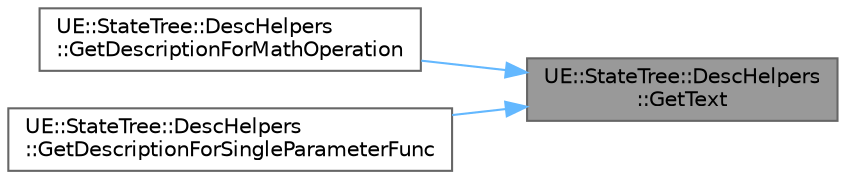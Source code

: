 digraph "UE::StateTree::DescHelpers::GetText"
{
 // INTERACTIVE_SVG=YES
 // LATEX_PDF_SIZE
  bgcolor="transparent";
  edge [fontname=Helvetica,fontsize=10,labelfontname=Helvetica,labelfontsize=10];
  node [fontname=Helvetica,fontsize=10,shape=box,height=0.2,width=0.4];
  rankdir="RL";
  Node1 [id="Node000001",label="UE::StateTree::DescHelpers\l::GetText",height=0.2,width=0.4,color="gray40", fillcolor="grey60", style="filled", fontcolor="black",tooltip=" "];
  Node1 -> Node2 [id="edge1_Node000001_Node000002",dir="back",color="steelblue1",style="solid",tooltip=" "];
  Node2 [id="Node000002",label="UE::StateTree::DescHelpers\l::GetDescriptionForMathOperation",height=0.2,width=0.4,color="grey40", fillcolor="white", style="filled",URL="$db/dd4/namespaceUE_1_1StateTree_1_1DescHelpers.html#a3362439bf4ad308c79fef244bc657f8f",tooltip=" "];
  Node1 -> Node3 [id="edge2_Node000001_Node000003",dir="back",color="steelblue1",style="solid",tooltip=" "];
  Node3 [id="Node000003",label="UE::StateTree::DescHelpers\l::GetDescriptionForSingleParameterFunc",height=0.2,width=0.4,color="grey40", fillcolor="white", style="filled",URL="$db/dd4/namespaceUE_1_1StateTree_1_1DescHelpers.html#abc2b73d762627286ead8b51f3e6a4157",tooltip=" "];
}
